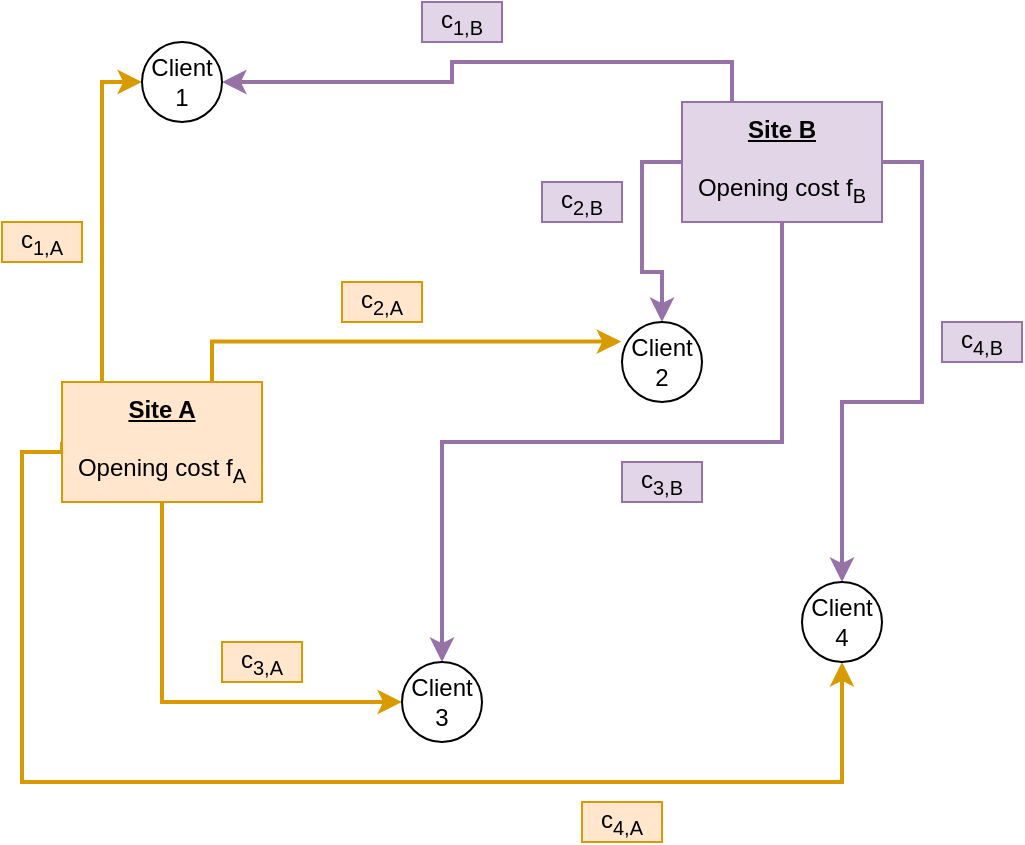 <mxfile version="14.6.6" type="github">
  <diagram id="veLiwq5YTL0GMEPP4R5Z" name="Page-1">
    <mxGraphModel dx="1038" dy="580" grid="1" gridSize="10" guides="1" tooltips="1" connect="1" arrows="1" fold="1" page="1" pageScale="1" pageWidth="850" pageHeight="1100" math="0" shadow="0">
      <root>
        <mxCell id="0" />
        <mxCell id="1" parent="0" />
        <mxCell id="FnrxCu2kF5tLzmkT3T5m-7" style="edgeStyle=orthogonalEdgeStyle;rounded=0;orthogonalLoop=1;jettySize=auto;html=1;exitX=0.5;exitY=0;exitDx=0;exitDy=0;entryX=0;entryY=0.5;entryDx=0;entryDy=0;fillColor=#ffe6cc;strokeColor=#d79b00;strokeWidth=2;" edge="1" parent="1" source="FnrxCu2kF5tLzmkT3T5m-1" target="FnrxCu2kF5tLzmkT3T5m-3">
          <mxGeometry relative="1" as="geometry">
            <Array as="points">
              <mxPoint x="200" y="270" />
              <mxPoint x="200" y="110" />
            </Array>
          </mxGeometry>
        </mxCell>
        <mxCell id="FnrxCu2kF5tLzmkT3T5m-9" style="edgeStyle=orthogonalEdgeStyle;rounded=0;orthogonalLoop=1;jettySize=auto;html=1;exitX=0.75;exitY=0;exitDx=0;exitDy=0;entryX=-0.01;entryY=0.245;entryDx=0;entryDy=0;entryPerimeter=0;strokeWidth=2;fillColor=#ffe6cc;strokeColor=#d79b00;" edge="1" parent="1" source="FnrxCu2kF5tLzmkT3T5m-1" target="FnrxCu2kF5tLzmkT3T5m-4">
          <mxGeometry relative="1" as="geometry" />
        </mxCell>
        <mxCell id="FnrxCu2kF5tLzmkT3T5m-13" style="edgeStyle=orthogonalEdgeStyle;rounded=0;orthogonalLoop=1;jettySize=auto;html=1;exitX=0.5;exitY=1;exitDx=0;exitDy=0;entryX=0;entryY=0.5;entryDx=0;entryDy=0;strokeWidth=2;fillColor=#ffe6cc;strokeColor=#d79b00;" edge="1" parent="1" source="FnrxCu2kF5tLzmkT3T5m-1" target="FnrxCu2kF5tLzmkT3T5m-5">
          <mxGeometry relative="1" as="geometry" />
        </mxCell>
        <mxCell id="FnrxCu2kF5tLzmkT3T5m-14" style="edgeStyle=orthogonalEdgeStyle;rounded=0;orthogonalLoop=1;jettySize=auto;html=1;exitX=0;exitY=0.5;exitDx=0;exitDy=0;strokeWidth=2;entryX=0.5;entryY=1;entryDx=0;entryDy=0;fillColor=#ffe6cc;strokeColor=#d79b00;" edge="1" parent="1" source="FnrxCu2kF5tLzmkT3T5m-1" target="FnrxCu2kF5tLzmkT3T5m-6">
          <mxGeometry relative="1" as="geometry">
            <mxPoint x="570" y="570" as="targetPoint" />
            <Array as="points">
              <mxPoint x="160" y="295" />
              <mxPoint x="160" y="460" />
              <mxPoint x="570" y="460" />
            </Array>
          </mxGeometry>
        </mxCell>
        <mxCell id="FnrxCu2kF5tLzmkT3T5m-1" value="&lt;u style=&quot;font-weight: bold&quot;&gt;Site A&lt;/u&gt;&lt;br&gt;&lt;br&gt;Opening cost f&lt;sub&gt;A&lt;/sub&gt;" style="rounded=0;whiteSpace=wrap;html=1;fillColor=#ffe6cc;strokeColor=#d79b00;" vertex="1" parent="1">
          <mxGeometry x="180" y="260" width="100" height="60" as="geometry" />
        </mxCell>
        <mxCell id="FnrxCu2kF5tLzmkT3T5m-8" style="edgeStyle=orthogonalEdgeStyle;rounded=0;orthogonalLoop=1;jettySize=auto;html=1;exitX=0.25;exitY=0;exitDx=0;exitDy=0;fillColor=#e1d5e7;strokeColor=#9673a6;strokeWidth=2;" edge="1" parent="1" source="FnrxCu2kF5tLzmkT3T5m-2" target="FnrxCu2kF5tLzmkT3T5m-3">
          <mxGeometry relative="1" as="geometry" />
        </mxCell>
        <mxCell id="FnrxCu2kF5tLzmkT3T5m-10" style="edgeStyle=orthogonalEdgeStyle;rounded=0;orthogonalLoop=1;jettySize=auto;html=1;exitX=0;exitY=0.5;exitDx=0;exitDy=0;entryX=0.5;entryY=0;entryDx=0;entryDy=0;strokeWidth=2;fillColor=#e1d5e7;strokeColor=#9673a6;" edge="1" parent="1" source="FnrxCu2kF5tLzmkT3T5m-2" target="FnrxCu2kF5tLzmkT3T5m-4">
          <mxGeometry relative="1" as="geometry" />
        </mxCell>
        <mxCell id="FnrxCu2kF5tLzmkT3T5m-11" style="edgeStyle=orthogonalEdgeStyle;rounded=0;orthogonalLoop=1;jettySize=auto;html=1;exitX=0.5;exitY=1;exitDx=0;exitDy=0;entryX=0.5;entryY=0;entryDx=0;entryDy=0;strokeWidth=2;fillColor=#e1d5e7;strokeColor=#9673a6;" edge="1" parent="1" source="FnrxCu2kF5tLzmkT3T5m-2" target="FnrxCu2kF5tLzmkT3T5m-5">
          <mxGeometry relative="1" as="geometry" />
        </mxCell>
        <mxCell id="FnrxCu2kF5tLzmkT3T5m-12" style="edgeStyle=orthogonalEdgeStyle;rounded=0;orthogonalLoop=1;jettySize=auto;html=1;exitX=1;exitY=0.5;exitDx=0;exitDy=0;entryX=0.5;entryY=0;entryDx=0;entryDy=0;strokeWidth=2;fillColor=#e1d5e7;strokeColor=#9673a6;" edge="1" parent="1" source="FnrxCu2kF5tLzmkT3T5m-2" target="FnrxCu2kF5tLzmkT3T5m-6">
          <mxGeometry relative="1" as="geometry" />
        </mxCell>
        <mxCell id="FnrxCu2kF5tLzmkT3T5m-2" value="&lt;u style=&quot;font-weight: bold&quot;&gt;Site B&lt;/u&gt;&lt;br&gt;&lt;br&gt;Opening cost f&lt;sub&gt;B&lt;/sub&gt;" style="rounded=0;whiteSpace=wrap;html=1;fillColor=#e1d5e7;strokeColor=#9673a6;" vertex="1" parent="1">
          <mxGeometry x="490" y="120" width="100" height="60" as="geometry" />
        </mxCell>
        <mxCell id="FnrxCu2kF5tLzmkT3T5m-3" value="Client 1" style="ellipse;whiteSpace=wrap;html=1;aspect=fixed;" vertex="1" parent="1">
          <mxGeometry x="220" y="90" width="40" height="40" as="geometry" />
        </mxCell>
        <mxCell id="FnrxCu2kF5tLzmkT3T5m-4" value="Client 2" style="ellipse;whiteSpace=wrap;html=1;aspect=fixed;" vertex="1" parent="1">
          <mxGeometry x="460" y="230" width="40" height="40" as="geometry" />
        </mxCell>
        <mxCell id="FnrxCu2kF5tLzmkT3T5m-5" value="Client 3" style="ellipse;whiteSpace=wrap;html=1;aspect=fixed;" vertex="1" parent="1">
          <mxGeometry x="350" y="400" width="40" height="40" as="geometry" />
        </mxCell>
        <mxCell id="FnrxCu2kF5tLzmkT3T5m-6" value="Client 4" style="ellipse;whiteSpace=wrap;html=1;aspect=fixed;" vertex="1" parent="1">
          <mxGeometry x="550" y="360" width="40" height="40" as="geometry" />
        </mxCell>
        <mxCell id="FnrxCu2kF5tLzmkT3T5m-15" value="c&lt;sub&gt;1,B&lt;/sub&gt;" style="text;html=1;strokeColor=#9673a6;fillColor=#e1d5e7;align=center;verticalAlign=middle;whiteSpace=wrap;rounded=0;" vertex="1" parent="1">
          <mxGeometry x="360" y="70" width="40" height="20" as="geometry" />
        </mxCell>
        <mxCell id="FnrxCu2kF5tLzmkT3T5m-16" value="c&lt;sub&gt;4,B&lt;/sub&gt;" style="text;html=1;strokeColor=#9673a6;fillColor=#e1d5e7;align=center;verticalAlign=middle;whiteSpace=wrap;rounded=0;" vertex="1" parent="1">
          <mxGeometry x="620" y="230" width="40" height="20" as="geometry" />
        </mxCell>
        <mxCell id="FnrxCu2kF5tLzmkT3T5m-17" value="c&lt;sub&gt;3,B&lt;/sub&gt;" style="text;html=1;strokeColor=#9673a6;fillColor=#e1d5e7;align=center;verticalAlign=middle;whiteSpace=wrap;rounded=0;" vertex="1" parent="1">
          <mxGeometry x="460" y="300" width="40" height="20" as="geometry" />
        </mxCell>
        <mxCell id="FnrxCu2kF5tLzmkT3T5m-18" value="c&lt;sub&gt;2,B&lt;/sub&gt;" style="text;html=1;strokeColor=#9673a6;fillColor=#e1d5e7;align=center;verticalAlign=middle;whiteSpace=wrap;rounded=0;" vertex="1" parent="1">
          <mxGeometry x="420" y="160" width="40" height="20" as="geometry" />
        </mxCell>
        <mxCell id="FnrxCu2kF5tLzmkT3T5m-20" value="c&lt;sub&gt;1,A&lt;/sub&gt;" style="text;html=1;strokeColor=#d79b00;fillColor=#ffe6cc;align=center;verticalAlign=middle;whiteSpace=wrap;rounded=0;" vertex="1" parent="1">
          <mxGeometry x="150" y="180" width="40" height="20" as="geometry" />
        </mxCell>
        <mxCell id="FnrxCu2kF5tLzmkT3T5m-21" value="c&lt;sub&gt;2,A&lt;/sub&gt;" style="text;html=1;strokeColor=#d79b00;fillColor=#ffe6cc;align=center;verticalAlign=middle;whiteSpace=wrap;rounded=0;" vertex="1" parent="1">
          <mxGeometry x="320" y="210" width="40" height="20" as="geometry" />
        </mxCell>
        <mxCell id="FnrxCu2kF5tLzmkT3T5m-22" value="c&lt;sub&gt;4,A&lt;/sub&gt;" style="text;html=1;strokeColor=#d79b00;fillColor=#ffe6cc;align=center;verticalAlign=middle;whiteSpace=wrap;rounded=0;" vertex="1" parent="1">
          <mxGeometry x="440" y="470" width="40" height="20" as="geometry" />
        </mxCell>
        <mxCell id="FnrxCu2kF5tLzmkT3T5m-23" value="c&lt;sub&gt;3,A&lt;/sub&gt;" style="text;html=1;strokeColor=#d79b00;fillColor=#ffe6cc;align=center;verticalAlign=middle;whiteSpace=wrap;rounded=0;" vertex="1" parent="1">
          <mxGeometry x="260" y="390" width="40" height="20" as="geometry" />
        </mxCell>
      </root>
    </mxGraphModel>
  </diagram>
</mxfile>
